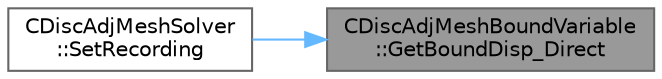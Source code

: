 digraph "CDiscAdjMeshBoundVariable::GetBoundDisp_Direct"
{
 // LATEX_PDF_SIZE
  bgcolor="transparent";
  edge [fontname=Helvetica,fontsize=10,labelfontname=Helvetica,labelfontsize=10];
  node [fontname=Helvetica,fontsize=10,shape=box,height=0.2,width=0.4];
  rankdir="RL";
  Node1 [id="Node000001",label="CDiscAdjMeshBoundVariable\l::GetBoundDisp_Direct",height=0.2,width=0.4,color="gray40", fillcolor="grey60", style="filled", fontcolor="black",tooltip="Get the value of the displacement imposed at the boundary."];
  Node1 -> Node2 [id="edge1_Node000001_Node000002",dir="back",color="steelblue1",style="solid",tooltip=" "];
  Node2 [id="Node000002",label="CDiscAdjMeshSolver\l::SetRecording",height=0.2,width=0.4,color="grey40", fillcolor="white", style="filled",URL="$classCDiscAdjMeshSolver.html#a0e674893dacf5041b24b8b25c6441dce",tooltip="Prepare the solver for a new recording."];
}
